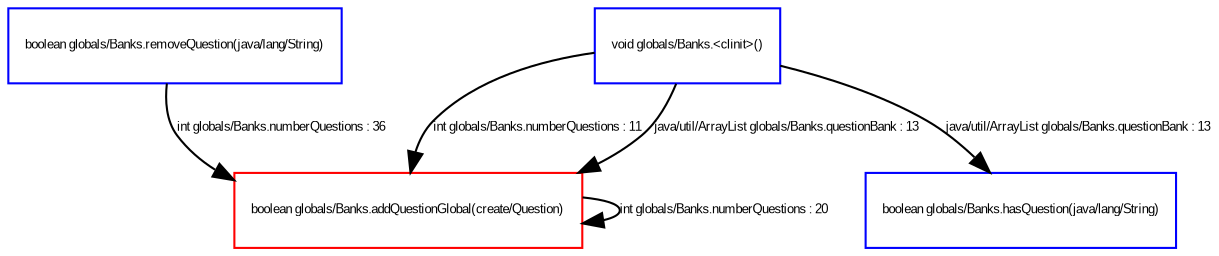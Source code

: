 digraph "DirectedGraph" {
 graph [concentrate = true];
 center=true;
 fontsize=6;
 node [ color=blue,shape="box"fontsize=6,fontcolor=black,fontname=Arial];
 edge [ color=black,fontsize=6,fontcolor=black,fontname=Arial];
"boolean globals/Banks.addQuestionGlobal(create/Question)"[color="red", fontsize="6", fontname="Arial"];
"boolean globals/Banks.addQuestionGlobal(create/Question)" -> "boolean globals/Banks.addQuestionGlobal(create/Question)" [label="int globals/Banks.numberQuestions : 20" ]
"boolean globals/Banks.removeQuestion(java/lang/String)" -> "boolean globals/Banks.addQuestionGlobal(create/Question)" [label="int globals/Banks.numberQuestions : 36" ]
"void globals/Banks.<clinit>()" -> "boolean globals/Banks.addQuestionGlobal(create/Question)" [label="int globals/Banks.numberQuestions : 11" ]
"void globals/Banks.<clinit>()" -> "boolean globals/Banks.addQuestionGlobal(create/Question)" [label="java/util/ArrayList globals/Banks.questionBank : 13" ]
"void globals/Banks.<clinit>()" -> "boolean globals/Banks.hasQuestion(java/lang/String)" [label="java/util/ArrayList globals/Banks.questionBank : 13" ]
}
